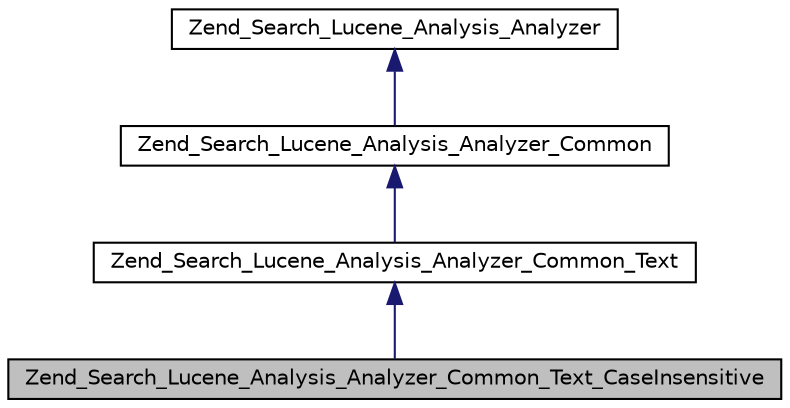 digraph G
{
  edge [fontname="Helvetica",fontsize="10",labelfontname="Helvetica",labelfontsize="10"];
  node [fontname="Helvetica",fontsize="10",shape=record];
  Node1 [label="Zend_Search_Lucene_Analysis_Analyzer_Common_Text_CaseInsensitive",height=0.2,width=0.4,color="black", fillcolor="grey75", style="filled" fontcolor="black"];
  Node2 -> Node1 [dir="back",color="midnightblue",fontsize="10",style="solid",fontname="Helvetica"];
  Node2 [label="Zend_Search_Lucene_Analysis_Analyzer_Common_Text",height=0.2,width=0.4,color="black", fillcolor="white", style="filled",URL="$class_zend___search___lucene___analysis___analyzer___common___text.html"];
  Node3 -> Node2 [dir="back",color="midnightblue",fontsize="10",style="solid",fontname="Helvetica"];
  Node3 [label="Zend_Search_Lucene_Analysis_Analyzer_Common",height=0.2,width=0.4,color="black", fillcolor="white", style="filled",URL="$class_zend___search___lucene___analysis___analyzer___common.html"];
  Node4 -> Node3 [dir="back",color="midnightblue",fontsize="10",style="solid",fontname="Helvetica"];
  Node4 [label="Zend_Search_Lucene_Analysis_Analyzer",height=0.2,width=0.4,color="black", fillcolor="white", style="filled",URL="$class_zend___search___lucene___analysis___analyzer.html"];
}
